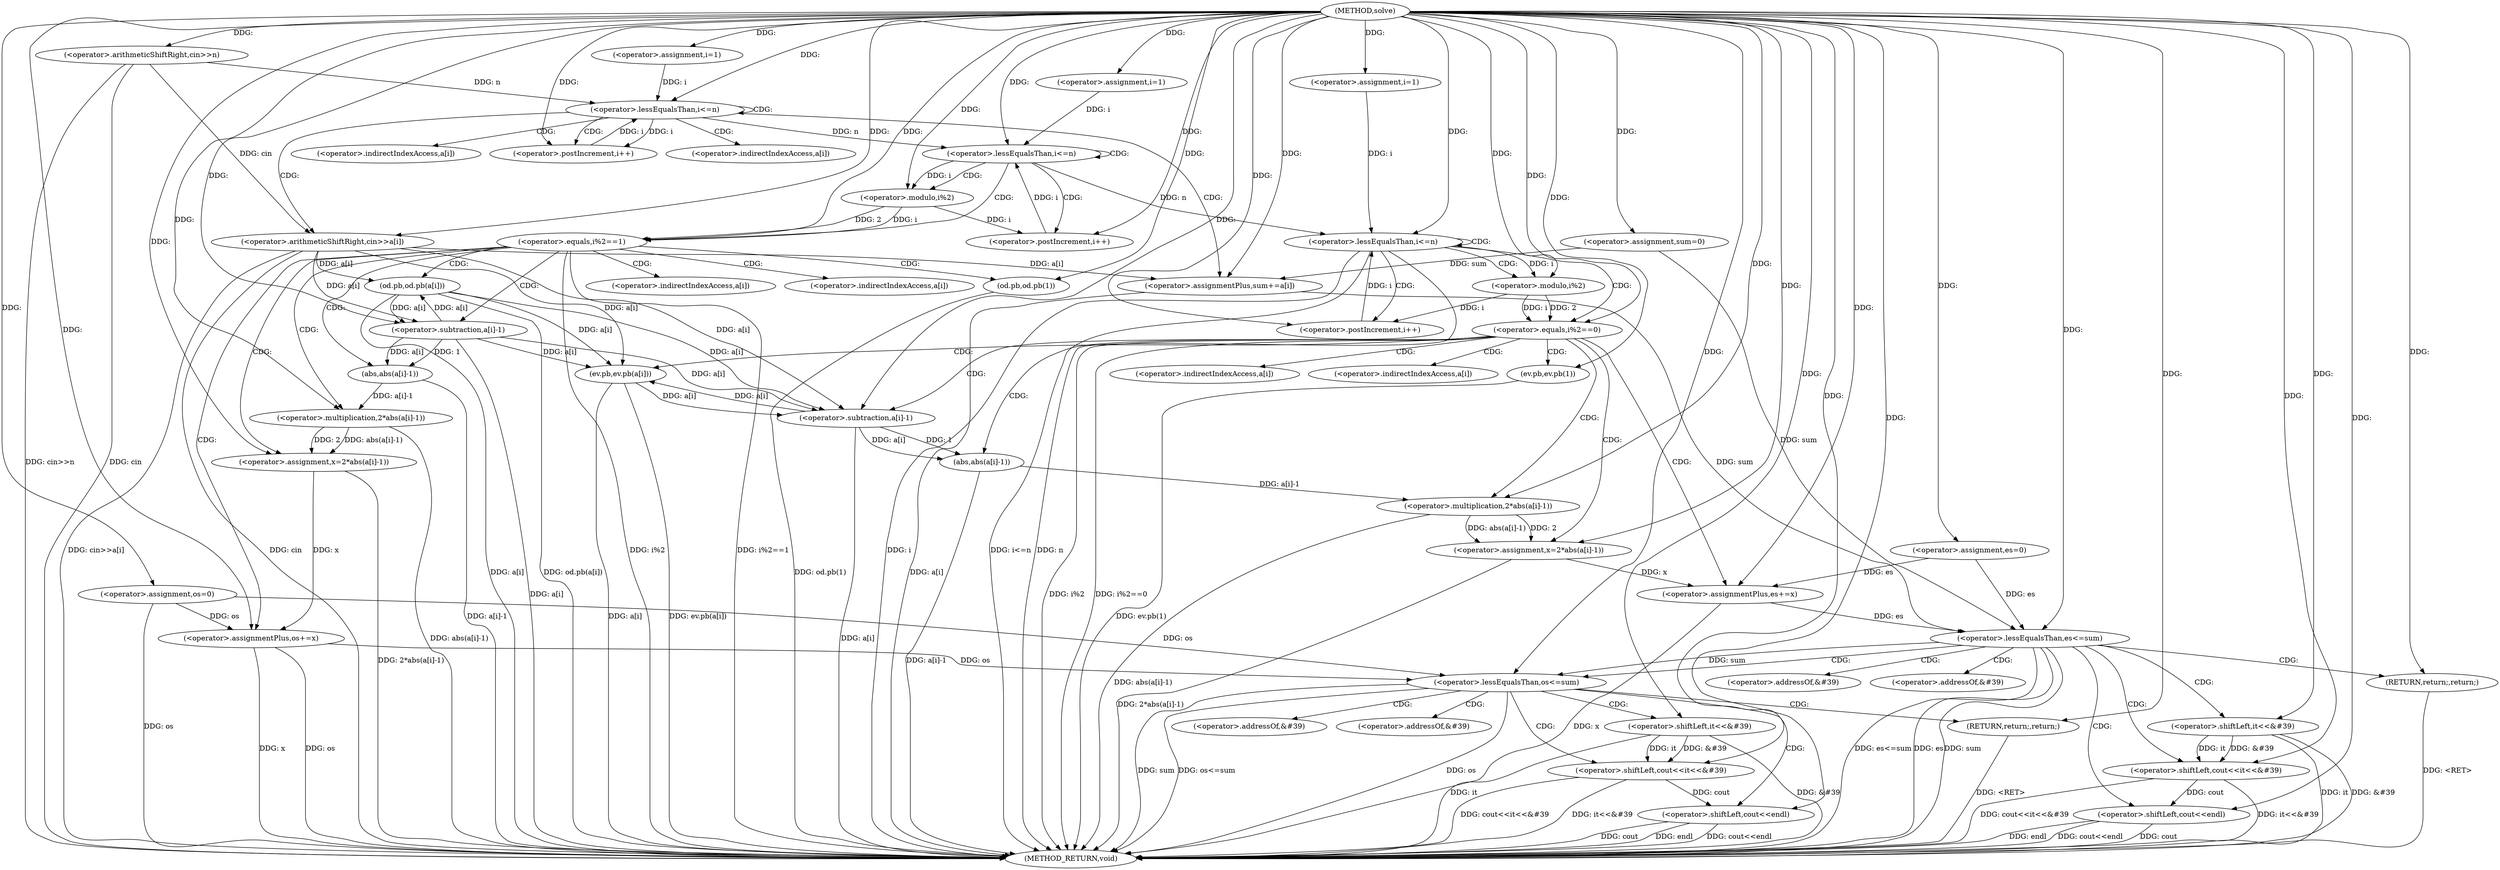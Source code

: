 digraph "solve" {  
"1000321" [label = "(METHOD,solve)" ]
"1000478" [label = "(METHOD_RETURN,void)" ]
"1000324" [label = "(<operator>.arithmeticShiftRight,cin>>n)" ]
"1000329" [label = "(<operator>.assignment,sum=0)" ]
"1000356" [label = "(<operator>.assignment,os=0)" ]
"1000399" [label = "(<operator>.assignment,es=0)" ]
"1000334" [label = "(<operator>.assignment,i=1)" ]
"1000337" [label = "(<operator>.lessEqualsThan,i<=n)" ]
"1000340" [label = "(<operator>.postIncrement,i++)" ]
"1000362" [label = "(<operator>.assignment,i=1)" ]
"1000365" [label = "(<operator>.lessEqualsThan,i<=n)" ]
"1000368" [label = "(<operator>.postIncrement,i++)" ]
"1000404" [label = "(<operator>.assignment,i=1)" ]
"1000407" [label = "(<operator>.lessEqualsThan,i<=n)" ]
"1000410" [label = "(<operator>.postIncrement,i++)" ]
"1000441" [label = "(<operator>.lessEqualsThan,es<=sum)" ]
"1000460" [label = "(<operator>.lessEqualsThan,os<=sum)" ]
"1000343" [label = "(<operator>.arithmeticShiftRight,cin>>a[i])" ]
"1000348" [label = "(<operator>.assignmentPlus,sum+=a[i])" ]
"1000455" [label = "(<operator>.shiftLeft,cout<<endl)" ]
"1000458" [label = "(RETURN,return;,return;)" ]
"1000474" [label = "(<operator>.shiftLeft,cout<<endl)" ]
"1000477" [label = "(RETURN,return;,return;)" ]
"1000372" [label = "(<operator>.equals,i%2==1)" ]
"1000414" [label = "(<operator>.equals,i%2==0)" ]
"1000447" [label = "(<operator>.shiftLeft,cout<<it<<&#39)" ]
"1000466" [label = "(<operator>.shiftLeft,cout<<it<<&#39)" ]
"1000378" [label = "(<operator>.assignment,x=2*abs(a[i]-1))" ]
"1000388" [label = "(od.pb,od.pb(1))" ]
"1000390" [label = "(<operator>.assignmentPlus,os+=x)" ]
"1000394" [label = "(od.pb,od.pb(a[i]))" ]
"1000420" [label = "(<operator>.assignment,x=2*abs(a[i]-1))" ]
"1000430" [label = "(ev.pb,ev.pb(1))" ]
"1000432" [label = "(<operator>.assignmentPlus,es+=x)" ]
"1000436" [label = "(ev.pb,ev.pb(a[i]))" ]
"1000373" [label = "(<operator>.modulo,i%2)" ]
"1000415" [label = "(<operator>.modulo,i%2)" ]
"1000449" [label = "(<operator>.shiftLeft,it<<&#39)" ]
"1000468" [label = "(<operator>.shiftLeft,it<<&#39)" ]
"1000380" [label = "(<operator>.multiplication,2*abs(a[i]-1))" ]
"1000422" [label = "(<operator>.multiplication,2*abs(a[i]-1))" ]
"1000382" [label = "(abs,abs(a[i]-1))" ]
"1000424" [label = "(abs,abs(a[i]-1))" ]
"1000383" [label = "(<operator>.subtraction,a[i]-1)" ]
"1000425" [label = "(<operator>.subtraction,a[i]-1)" ]
"1000345" [label = "(<operator>.indirectIndexAccess,a[i])" ]
"1000350" [label = "(<operator>.indirectIndexAccess,a[i])" ]
"1000453" [label = "(<operator>.addressOf,&#39)" ]
"1000472" [label = "(<operator>.addressOf,&#39)" ]
"1000395" [label = "(<operator>.indirectIndexAccess,a[i])" ]
"1000437" [label = "(<operator>.indirectIndexAccess,a[i])" ]
"1000451" [label = "(<operator>.addressOf,&#39)" ]
"1000470" [label = "(<operator>.addressOf,&#39)" ]
"1000384" [label = "(<operator>.indirectIndexAccess,a[i])" ]
"1000426" [label = "(<operator>.indirectIndexAccess,a[i])" ]
  "1000324" -> "1000478"  [ label = "DDG: cin"] 
  "1000324" -> "1000478"  [ label = "DDG: cin>>n"] 
  "1000356" -> "1000478"  [ label = "DDG: os"] 
  "1000407" -> "1000478"  [ label = "DDG: i"] 
  "1000407" -> "1000478"  [ label = "DDG: n"] 
  "1000407" -> "1000478"  [ label = "DDG: i<=n"] 
  "1000441" -> "1000478"  [ label = "DDG: es"] 
  "1000441" -> "1000478"  [ label = "DDG: sum"] 
  "1000441" -> "1000478"  [ label = "DDG: es<=sum"] 
  "1000460" -> "1000478"  [ label = "DDG: os"] 
  "1000460" -> "1000478"  [ label = "DDG: sum"] 
  "1000460" -> "1000478"  [ label = "DDG: os<=sum"] 
  "1000468" -> "1000478"  [ label = "DDG: it"] 
  "1000468" -> "1000478"  [ label = "DDG: &#39"] 
  "1000466" -> "1000478"  [ label = "DDG: it<<&#39"] 
  "1000466" -> "1000478"  [ label = "DDG: cout<<it<<&#39"] 
  "1000474" -> "1000478"  [ label = "DDG: cout"] 
  "1000474" -> "1000478"  [ label = "DDG: endl"] 
  "1000474" -> "1000478"  [ label = "DDG: cout<<endl"] 
  "1000449" -> "1000478"  [ label = "DDG: it"] 
  "1000449" -> "1000478"  [ label = "DDG: &#39"] 
  "1000447" -> "1000478"  [ label = "DDG: it<<&#39"] 
  "1000447" -> "1000478"  [ label = "DDG: cout<<it<<&#39"] 
  "1000455" -> "1000478"  [ label = "DDG: cout"] 
  "1000455" -> "1000478"  [ label = "DDG: endl"] 
  "1000455" -> "1000478"  [ label = "DDG: cout<<endl"] 
  "1000414" -> "1000478"  [ label = "DDG: i%2"] 
  "1000414" -> "1000478"  [ label = "DDG: i%2==0"] 
  "1000436" -> "1000478"  [ label = "DDG: a[i]"] 
  "1000436" -> "1000478"  [ label = "DDG: ev.pb(a[i])"] 
  "1000425" -> "1000478"  [ label = "DDG: a[i]"] 
  "1000424" -> "1000478"  [ label = "DDG: a[i]-1"] 
  "1000422" -> "1000478"  [ label = "DDG: abs(a[i]-1)"] 
  "1000420" -> "1000478"  [ label = "DDG: 2*abs(a[i]-1)"] 
  "1000430" -> "1000478"  [ label = "DDG: ev.pb(1)"] 
  "1000432" -> "1000478"  [ label = "DDG: x"] 
  "1000372" -> "1000478"  [ label = "DDG: i%2"] 
  "1000372" -> "1000478"  [ label = "DDG: i%2==1"] 
  "1000394" -> "1000478"  [ label = "DDG: a[i]"] 
  "1000394" -> "1000478"  [ label = "DDG: od.pb(a[i])"] 
  "1000383" -> "1000478"  [ label = "DDG: a[i]"] 
  "1000382" -> "1000478"  [ label = "DDG: a[i]-1"] 
  "1000380" -> "1000478"  [ label = "DDG: abs(a[i]-1)"] 
  "1000378" -> "1000478"  [ label = "DDG: 2*abs(a[i]-1)"] 
  "1000388" -> "1000478"  [ label = "DDG: od.pb(1)"] 
  "1000390" -> "1000478"  [ label = "DDG: os"] 
  "1000390" -> "1000478"  [ label = "DDG: x"] 
  "1000343" -> "1000478"  [ label = "DDG: cin"] 
  "1000343" -> "1000478"  [ label = "DDG: cin>>a[i]"] 
  "1000348" -> "1000478"  [ label = "DDG: a[i]"] 
  "1000458" -> "1000478"  [ label = "DDG: <RET>"] 
  "1000477" -> "1000478"  [ label = "DDG: <RET>"] 
  "1000321" -> "1000329"  [ label = "DDG: "] 
  "1000321" -> "1000356"  [ label = "DDG: "] 
  "1000321" -> "1000399"  [ label = "DDG: "] 
  "1000321" -> "1000324"  [ label = "DDG: "] 
  "1000321" -> "1000334"  [ label = "DDG: "] 
  "1000321" -> "1000362"  [ label = "DDG: "] 
  "1000321" -> "1000404"  [ label = "DDG: "] 
  "1000334" -> "1000337"  [ label = "DDG: i"] 
  "1000340" -> "1000337"  [ label = "DDG: i"] 
  "1000321" -> "1000337"  [ label = "DDG: "] 
  "1000324" -> "1000337"  [ label = "DDG: n"] 
  "1000337" -> "1000340"  [ label = "DDG: i"] 
  "1000321" -> "1000340"  [ label = "DDG: "] 
  "1000343" -> "1000348"  [ label = "DDG: a[i]"] 
  "1000362" -> "1000365"  [ label = "DDG: i"] 
  "1000368" -> "1000365"  [ label = "DDG: i"] 
  "1000321" -> "1000365"  [ label = "DDG: "] 
  "1000337" -> "1000365"  [ label = "DDG: n"] 
  "1000373" -> "1000368"  [ label = "DDG: i"] 
  "1000321" -> "1000368"  [ label = "DDG: "] 
  "1000404" -> "1000407"  [ label = "DDG: i"] 
  "1000410" -> "1000407"  [ label = "DDG: i"] 
  "1000321" -> "1000407"  [ label = "DDG: "] 
  "1000365" -> "1000407"  [ label = "DDG: n"] 
  "1000415" -> "1000410"  [ label = "DDG: i"] 
  "1000321" -> "1000410"  [ label = "DDG: "] 
  "1000399" -> "1000441"  [ label = "DDG: es"] 
  "1000432" -> "1000441"  [ label = "DDG: es"] 
  "1000321" -> "1000441"  [ label = "DDG: "] 
  "1000329" -> "1000441"  [ label = "DDG: sum"] 
  "1000348" -> "1000441"  [ label = "DDG: sum"] 
  "1000321" -> "1000458"  [ label = "DDG: "] 
  "1000356" -> "1000460"  [ label = "DDG: os"] 
  "1000390" -> "1000460"  [ label = "DDG: os"] 
  "1000321" -> "1000460"  [ label = "DDG: "] 
  "1000441" -> "1000460"  [ label = "DDG: sum"] 
  "1000321" -> "1000477"  [ label = "DDG: "] 
  "1000324" -> "1000343"  [ label = "DDG: cin"] 
  "1000321" -> "1000343"  [ label = "DDG: "] 
  "1000329" -> "1000348"  [ label = "DDG: sum"] 
  "1000321" -> "1000348"  [ label = "DDG: "] 
  "1000447" -> "1000455"  [ label = "DDG: cout"] 
  "1000321" -> "1000455"  [ label = "DDG: "] 
  "1000466" -> "1000474"  [ label = "DDG: cout"] 
  "1000321" -> "1000474"  [ label = "DDG: "] 
  "1000373" -> "1000372"  [ label = "DDG: 2"] 
  "1000373" -> "1000372"  [ label = "DDG: i"] 
  "1000321" -> "1000372"  [ label = "DDG: "] 
  "1000380" -> "1000378"  [ label = "DDG: 2"] 
  "1000380" -> "1000378"  [ label = "DDG: abs(a[i]-1)"] 
  "1000378" -> "1000390"  [ label = "DDG: x"] 
  "1000321" -> "1000390"  [ label = "DDG: "] 
  "1000415" -> "1000414"  [ label = "DDG: 2"] 
  "1000415" -> "1000414"  [ label = "DDG: i"] 
  "1000321" -> "1000414"  [ label = "DDG: "] 
  "1000422" -> "1000420"  [ label = "DDG: 2"] 
  "1000422" -> "1000420"  [ label = "DDG: abs(a[i]-1)"] 
  "1000420" -> "1000432"  [ label = "DDG: x"] 
  "1000321" -> "1000432"  [ label = "DDG: "] 
  "1000321" -> "1000447"  [ label = "DDG: "] 
  "1000449" -> "1000447"  [ label = "DDG: &#39"] 
  "1000449" -> "1000447"  [ label = "DDG: it"] 
  "1000321" -> "1000466"  [ label = "DDG: "] 
  "1000468" -> "1000466"  [ label = "DDG: &#39"] 
  "1000468" -> "1000466"  [ label = "DDG: it"] 
  "1000365" -> "1000373"  [ label = "DDG: i"] 
  "1000321" -> "1000373"  [ label = "DDG: "] 
  "1000321" -> "1000378"  [ label = "DDG: "] 
  "1000321" -> "1000388"  [ label = "DDG: "] 
  "1000356" -> "1000390"  [ label = "DDG: os"] 
  "1000383" -> "1000394"  [ label = "DDG: a[i]"] 
  "1000343" -> "1000394"  [ label = "DDG: a[i]"] 
  "1000407" -> "1000415"  [ label = "DDG: i"] 
  "1000321" -> "1000415"  [ label = "DDG: "] 
  "1000321" -> "1000420"  [ label = "DDG: "] 
  "1000321" -> "1000430"  [ label = "DDG: "] 
  "1000399" -> "1000432"  [ label = "DDG: es"] 
  "1000425" -> "1000436"  [ label = "DDG: a[i]"] 
  "1000394" -> "1000436"  [ label = "DDG: a[i]"] 
  "1000383" -> "1000436"  [ label = "DDG: a[i]"] 
  "1000343" -> "1000436"  [ label = "DDG: a[i]"] 
  "1000321" -> "1000449"  [ label = "DDG: "] 
  "1000321" -> "1000468"  [ label = "DDG: "] 
  "1000321" -> "1000380"  [ label = "DDG: "] 
  "1000382" -> "1000380"  [ label = "DDG: a[i]-1"] 
  "1000321" -> "1000422"  [ label = "DDG: "] 
  "1000424" -> "1000422"  [ label = "DDG: a[i]-1"] 
  "1000383" -> "1000382"  [ label = "DDG: 1"] 
  "1000383" -> "1000382"  [ label = "DDG: a[i]"] 
  "1000425" -> "1000424"  [ label = "DDG: a[i]"] 
  "1000425" -> "1000424"  [ label = "DDG: 1"] 
  "1000394" -> "1000383"  [ label = "DDG: a[i]"] 
  "1000343" -> "1000383"  [ label = "DDG: a[i]"] 
  "1000321" -> "1000383"  [ label = "DDG: "] 
  "1000436" -> "1000425"  [ label = "DDG: a[i]"] 
  "1000394" -> "1000425"  [ label = "DDG: a[i]"] 
  "1000383" -> "1000425"  [ label = "DDG: a[i]"] 
  "1000343" -> "1000425"  [ label = "DDG: a[i]"] 
  "1000321" -> "1000425"  [ label = "DDG: "] 
  "1000337" -> "1000337"  [ label = "CDG: "] 
  "1000337" -> "1000345"  [ label = "CDG: "] 
  "1000337" -> "1000348"  [ label = "CDG: "] 
  "1000337" -> "1000350"  [ label = "CDG: "] 
  "1000337" -> "1000340"  [ label = "CDG: "] 
  "1000337" -> "1000343"  [ label = "CDG: "] 
  "1000365" -> "1000368"  [ label = "CDG: "] 
  "1000365" -> "1000373"  [ label = "CDG: "] 
  "1000365" -> "1000365"  [ label = "CDG: "] 
  "1000365" -> "1000372"  [ label = "CDG: "] 
  "1000407" -> "1000415"  [ label = "CDG: "] 
  "1000407" -> "1000407"  [ label = "CDG: "] 
  "1000407" -> "1000410"  [ label = "CDG: "] 
  "1000407" -> "1000414"  [ label = "CDG: "] 
  "1000441" -> "1000447"  [ label = "CDG: "] 
  "1000441" -> "1000451"  [ label = "CDG: "] 
  "1000441" -> "1000458"  [ label = "CDG: "] 
  "1000441" -> "1000449"  [ label = "CDG: "] 
  "1000441" -> "1000453"  [ label = "CDG: "] 
  "1000441" -> "1000455"  [ label = "CDG: "] 
  "1000441" -> "1000460"  [ label = "CDG: "] 
  "1000460" -> "1000466"  [ label = "CDG: "] 
  "1000460" -> "1000477"  [ label = "CDG: "] 
  "1000460" -> "1000470"  [ label = "CDG: "] 
  "1000460" -> "1000472"  [ label = "CDG: "] 
  "1000460" -> "1000474"  [ label = "CDG: "] 
  "1000460" -> "1000468"  [ label = "CDG: "] 
  "1000372" -> "1000388"  [ label = "CDG: "] 
  "1000372" -> "1000383"  [ label = "CDG: "] 
  "1000372" -> "1000382"  [ label = "CDG: "] 
  "1000372" -> "1000394"  [ label = "CDG: "] 
  "1000372" -> "1000378"  [ label = "CDG: "] 
  "1000372" -> "1000380"  [ label = "CDG: "] 
  "1000372" -> "1000384"  [ label = "CDG: "] 
  "1000372" -> "1000390"  [ label = "CDG: "] 
  "1000372" -> "1000395"  [ label = "CDG: "] 
  "1000414" -> "1000426"  [ label = "CDG: "] 
  "1000414" -> "1000432"  [ label = "CDG: "] 
  "1000414" -> "1000430"  [ label = "CDG: "] 
  "1000414" -> "1000424"  [ label = "CDG: "] 
  "1000414" -> "1000420"  [ label = "CDG: "] 
  "1000414" -> "1000436"  [ label = "CDG: "] 
  "1000414" -> "1000422"  [ label = "CDG: "] 
  "1000414" -> "1000437"  [ label = "CDG: "] 
  "1000414" -> "1000425"  [ label = "CDG: "] 
}
